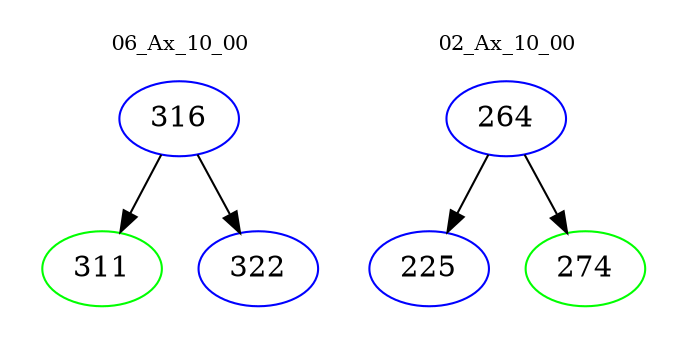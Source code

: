 digraph{
subgraph cluster_0 {
color = white
label = "06_Ax_10_00";
fontsize=10;
T0_316 [label="316", color="blue"]
T0_316 -> T0_311 [color="black"]
T0_311 [label="311", color="green"]
T0_316 -> T0_322 [color="black"]
T0_322 [label="322", color="blue"]
}
subgraph cluster_1 {
color = white
label = "02_Ax_10_00";
fontsize=10;
T1_264 [label="264", color="blue"]
T1_264 -> T1_225 [color="black"]
T1_225 [label="225", color="blue"]
T1_264 -> T1_274 [color="black"]
T1_274 [label="274", color="green"]
}
}
